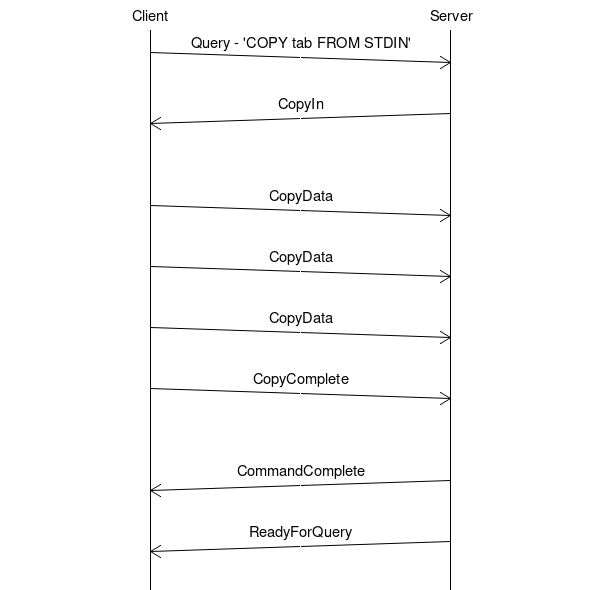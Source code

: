 msc {
    arcgradient=10;

    a [label="Client"], b [label="Server"];

    a=>>b [label="Query - 'COPY tab FROM STDIN'\n\n"];

    a<<=b [label="CopyIn\n\n"];

    |||;

    a=>>b [label="CopyData\n\n"];
    a=>>b [label="CopyData\n\n"];
    a=>>b [label="CopyData\n\n"];
    a=>>b [label="CopyComplete\n\n"];

    |||;

    b=>>a [label="CommandComplete\n\n"];
    b=>>a [label="ReadyForQuery\n\n"];
}
